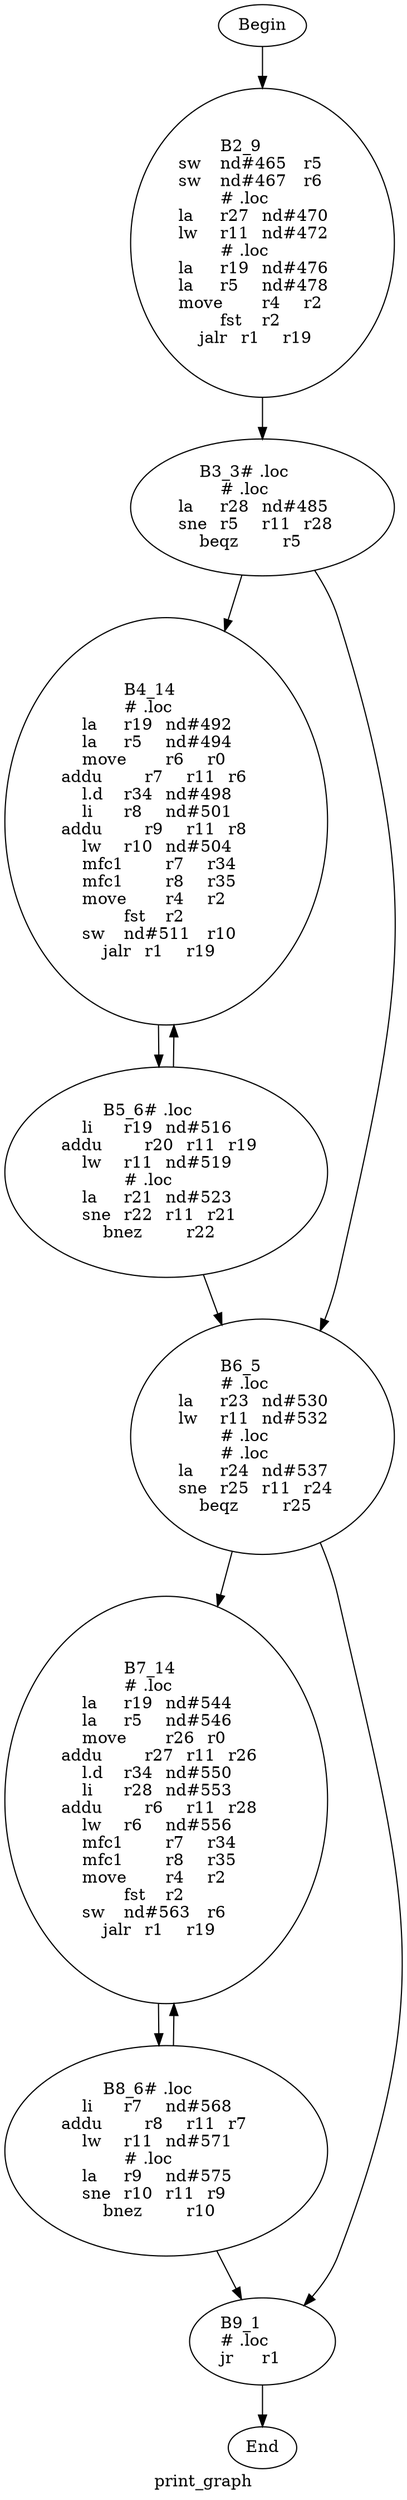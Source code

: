 digraph G{
	label = "print_graph"	style = "dashed";
	color = purple;
	Node0 [label = "Begin"];
	Node0 -> {Node2 }
	Node1 [label = "End"];
	Node1 -> {}
	Node2 [label = "B2_9	\nsw	nd#465	r5	\nsw	nd#467	r6	\n# .loc	\nla	r27	nd#470	\nlw	r11	nd#472	\n# .loc	\nla	r19	nd#476	\nla	r5	nd#478	\nmove	r4	r2	\nfst	r2	\njalr	r1	r19	\n"];
	Node2 -> {Node3 }
	Node3 [label = "B3_3# .loc	\n# .loc	\nla	r28	nd#485	\nsne	r5	r11	r28	\nbeqz	r5	\n"];
	Node3 -> {Node4 Node6 }
	Node4 [label = "B4_14	\n# .loc	\nla	r19	nd#492	\nla	r5	nd#494	\nmove	r6	r0	\naddu	r7	r11	r6	\nl.d	r34	nd#498	\nli	r8	nd#501	\naddu	r9	r11	r8	\nlw	r10	nd#504	\nmfc1	r7	r34	\nmfc1	r8	r35	\nmove	r4	r2	\nfst	r2	\nsw	nd#511	r10	\njalr	r1	r19	\n"];
	Node4 -> {Node5 }
	Node5 [label = "B5_6# .loc	\nli	r19	nd#516	\naddu	r20	r11	r19	\nlw	r11	nd#519	\n# .loc	\nla	r21	nd#523	\nsne	r22	r11	r21	\nbnez	r22	\n"];
	Node5 -> {Node6 Node4 }
	Node6 [label = "B6_5	\n# .loc	\nla	r23	nd#530	\nlw	r11	nd#532	\n# .loc	\n# .loc	\nla	r24	nd#537	\nsne	r25	r11	r24	\nbeqz	r25	\n"];
	Node6 -> {Node7 Node9 }
	Node7 [label = "B7_14	\n# .loc	\nla	r19	nd#544	\nla	r5	nd#546	\nmove	r26	r0	\naddu	r27	r11	r26	\nl.d	r34	nd#550	\nli	r28	nd#553	\naddu	r6	r11	r28	\nlw	r6	nd#556	\nmfc1	r7	r34	\nmfc1	r8	r35	\nmove	r4	r2	\nfst	r2	\nsw	nd#563	r6	\njalr	r1	r19	\n"];
	Node7 -> {Node8 }
	Node8 [label = "B8_6# .loc	\nli	r7	nd#568	\naddu	r8	r11	r7	\nlw	r11	nd#571	\n# .loc	\nla	r9	nd#575	\nsne	r10	r11	r9	\nbnez	r10	\n"];
	Node8 -> {Node9 Node7 }
	Node9 [label = "B9_1	\n# .loc	\njr	r1	\n"];
	Node9 -> {Node1 }
}
